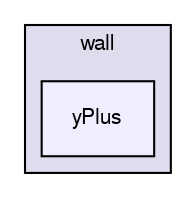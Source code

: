 digraph "applications/utilities/postProcessing/wall/yPlus" {
  bgcolor=transparent;
  compound=true
  node [ fontsize="10", fontname="FreeSans"];
  edge [ labelfontsize="10", labelfontname="FreeSans"];
  subgraph clusterdir_147ee726b00c23463d23889fa0ad4e9e {
    graph [ bgcolor="#ddddee", pencolor="black", label="wall" fontname="FreeSans", fontsize="10", URL="dir_147ee726b00c23463d23889fa0ad4e9e.html"]
  dir_759f41cb231cd28a0a5597bdd47e2a78 [shape=box, label="yPlus", style="filled", fillcolor="#eeeeff", pencolor="black", URL="dir_759f41cb231cd28a0a5597bdd47e2a78.html"];
  }
}
